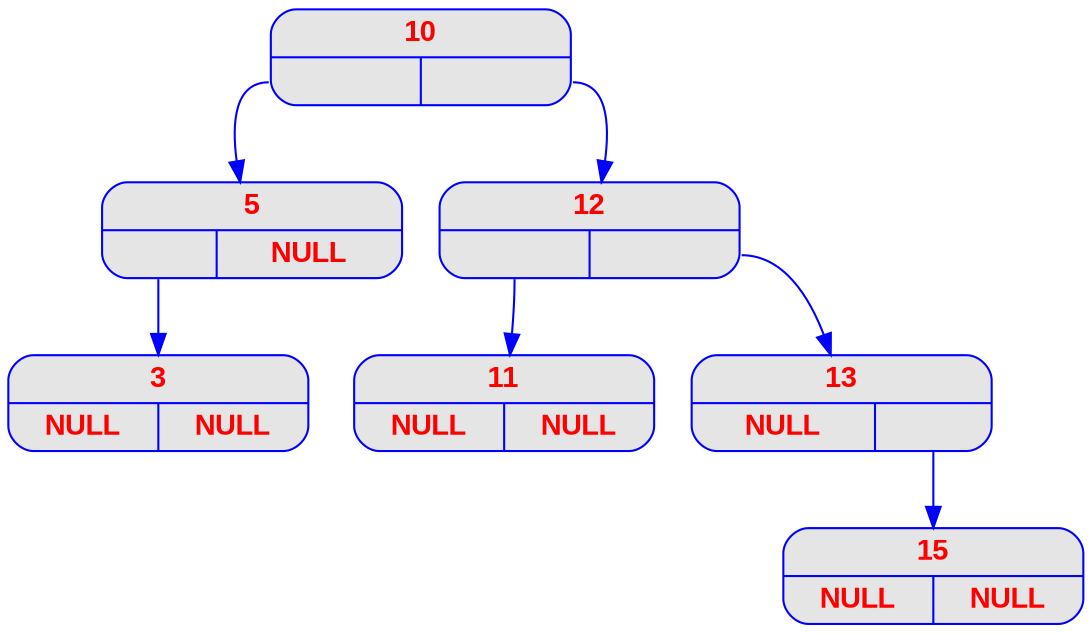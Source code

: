 digraph supprimer_tempo_ {
	node [
		fontname  = "Arial bold" 
		fontsize  = "14"
		fontcolor = "red"
		style     = "rounded, filled"
		shape     = "record"
		fillcolor = "grey90"
		color     = "blue"
		width     = "2"
	]

	edge [
		color     = "blue"
	]

10 [label = "{<c> 10 | { <g> | <d>}}"];
10:g -> 5;
5 [label = "{<c> 5 | { <g> | <d>}}"];
5 [label = "{<c> 5 | { <g> | <d> NULL}}"];
5:g -> 3;
3 [label = "{<c> 3 | { <g> | <d>}}"];
3 [label = "{<c> 3 | { <g> NULL | <d> NULL}}"];
10:d -> 12;
12 [label = "{<c> 12 | { <g> | <d>}}"];
12:g -> 11;
11 [label = "{<c> 11 | { <g> | <d>}}"];
11 [label = "{<c> 11 | { <g> NULL | <d> NULL}}"];
12:d -> 13;
13 [label = "{<c> 13 | { <g> | <d>}}"];
13 [label = "{<c> 13 | { <g> NULL | <d>}}"];
13:d -> 15;
15 [label = "{<c> 15 | { <g> | <d>}}"];
15 [label = "{<c> 15 | { <g> NULL | <d> NULL}}"];
}
